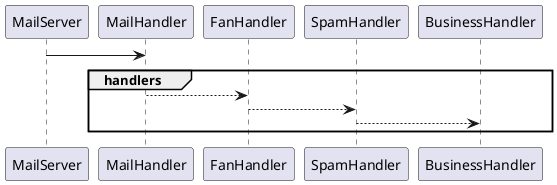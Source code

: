 @startuml

participant MailServer
participant MailHandler
participant FanHandler
participant SpamHandler
participant BusinessHandler

MailServer -> MailHandler

group handlers
    MailHandler --> FanHandler
    FanHandler --> SpamHandler
    SpamHandler --> BusinessHandler

end

@enduml